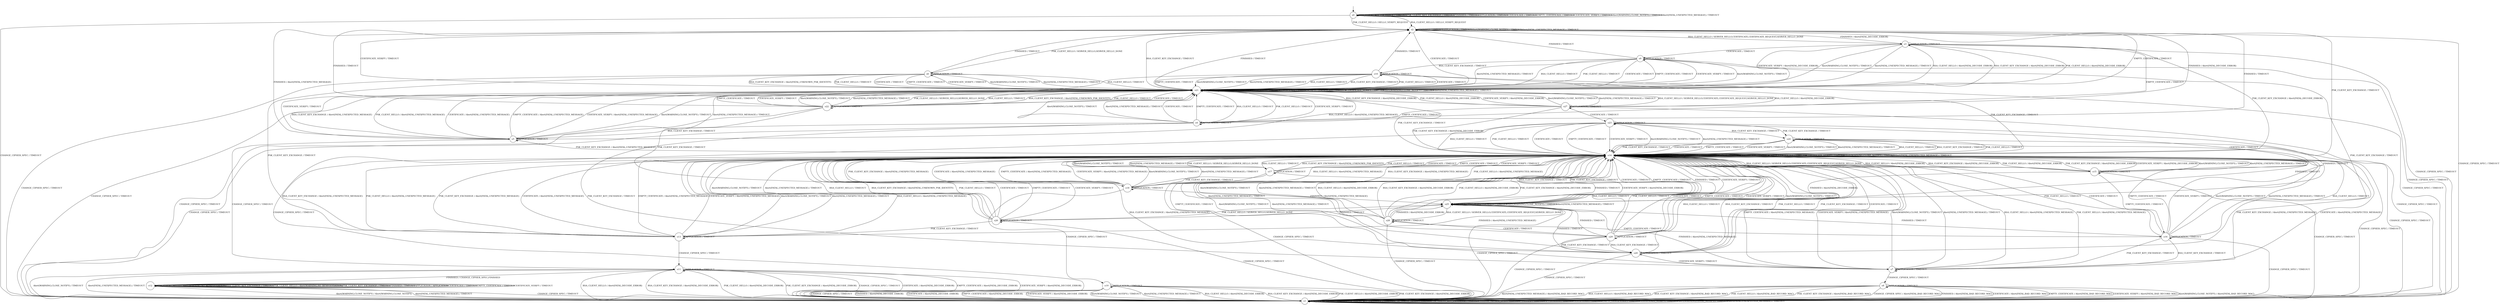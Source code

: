 digraph g {
__start0 [label="" shape="none"];

	s0 [shape="circle" label="s0"];
	s1 [shape="circle" label="s1"];
	s2 [shape="circle" label="s2"];
	s3 [shape="circle" label="s3"];
	s4 [shape="circle" label="s4"];
	s5 [shape="circle" label="s5"];
	s6 [shape="circle" label="s6"];
	s7 [shape="circle" label="s7"];
	s8 [shape="circle" label="s8"];
	s9 [shape="circle" label="s9"];
	s10 [shape="circle" label="s10"];
	s11 [shape="circle" label="s11"];
	s12 [shape="circle" label="s12"];
	s13 [shape="circle" label="s13"];
	s14 [shape="circle" label="s14"];
	s15 [shape="circle" label="s15"];
	s16 [shape="circle" label="s16"];
	s17 [shape="circle" label="s17"];
	s18 [shape="circle" label="s18"];
	s19 [shape="circle" label="s19"];
	s20 [shape="circle" label="s20"];
	s21 [shape="circle" label="s21"];
	s22 [shape="circle" label="s22"];
	s23 [shape="circle" label="s23"];
	s24 [shape="circle" label="s24"];
	s25 [shape="circle" label="s25"];
	s26 [shape="circle" label="s26"];
	s27 [shape="circle" label="s27"];
	s28 [shape="circle" label="s28"];
	s29 [shape="circle" label="s29"];
	s0 -> s2 [label="RSA_CLIENT_HELLO / HELLO_VERIFY_REQUEST"];
	s0 -> s0 [label="RSA_CLIENT_KEY_EXCHANGE / TIMEOUT"];
	s0 -> s2 [label="PSK_CLIENT_HELLO / HELLO_VERIFY_REQUEST"];
	s0 -> s0 [label="PSK_CLIENT_KEY_EXCHANGE / TIMEOUT"];
	s0 -> s1 [label="CHANGE_CIPHER_SPEC / TIMEOUT"];
	s0 -> s0 [label="FINISHED / TIMEOUT"];
	s0 -> s0 [label="APPLICATION / TIMEOUT"];
	s0 -> s0 [label="CERTIFICATE / TIMEOUT"];
	s0 -> s0 [label="EMPTY_CERTIFICATE / TIMEOUT"];
	s0 -> s0 [label="CERTIFICATE_VERIFY / TIMEOUT"];
	s0 -> s0 [label="Alert(WARNING,CLOSE_NOTIFY) / TIMEOUT"];
	s0 -> s0 [label="Alert(FATAL,UNEXPECTED_MESSAGE) / TIMEOUT"];
	s1 -> s1 [label="RSA_CLIENT_HELLO / TIMEOUT"];
	s1 -> s1 [label="RSA_CLIENT_KEY_EXCHANGE / TIMEOUT"];
	s1 -> s1 [label="PSK_CLIENT_HELLO / TIMEOUT"];
	s1 -> s1 [label="PSK_CLIENT_KEY_EXCHANGE / TIMEOUT"];
	s1 -> s1 [label="CHANGE_CIPHER_SPEC / TIMEOUT"];
	s1 -> s1 [label="FINISHED / TIMEOUT"];
	s1 -> s1 [label="APPLICATION / TIMEOUT"];
	s1 -> s1 [label="CERTIFICATE / TIMEOUT"];
	s1 -> s1 [label="EMPTY_CERTIFICATE / TIMEOUT"];
	s1 -> s1 [label="CERTIFICATE_VERIFY / TIMEOUT"];
	s1 -> s1 [label="Alert(WARNING,CLOSE_NOTIFY) / TIMEOUT"];
	s1 -> s1 [label="Alert(FATAL,UNEXPECTED_MESSAGE) / TIMEOUT"];
	s2 -> s3 [label="RSA_CLIENT_HELLO / SERVER_HELLO,CERTIFICATE,CERTIFICATE_REQUEST,SERVER_HELLO_DONE"];
	s2 -> s21 [label="RSA_CLIENT_KEY_EXCHANGE / TIMEOUT"];
	s2 -> s6 [label="PSK_CLIENT_HELLO / SERVER_HELLO,SERVER_HELLO_DONE"];
	s2 -> s14 [label="PSK_CLIENT_KEY_EXCHANGE / TIMEOUT"];
	s2 -> s1 [label="CHANGE_CIPHER_SPEC / TIMEOUT"];
	s2 -> s2 [label="FINISHED / TIMEOUT"];
	s2 -> s2 [label="APPLICATION / TIMEOUT"];
	s2 -> s21 [label="CERTIFICATE / TIMEOUT"];
	s2 -> s21 [label="EMPTY_CERTIFICATE / TIMEOUT"];
	s2 -> s21 [label="CERTIFICATE_VERIFY / TIMEOUT"];
	s2 -> s2 [label="Alert(WARNING,CLOSE_NOTIFY) / TIMEOUT"];
	s2 -> s2 [label="Alert(FATAL,UNEXPECTED_MESSAGE) / TIMEOUT"];
	s3 -> s21 [label="RSA_CLIENT_HELLO / Alert(FATAL,DECODE_ERROR)"];
	s3 -> s21 [label="RSA_CLIENT_KEY_EXCHANGE / Alert(FATAL,DECODE_ERROR)"];
	s3 -> s21 [label="PSK_CLIENT_HELLO / Alert(FATAL,DECODE_ERROR)"];
	s3 -> s14 [label="PSK_CLIENT_KEY_EXCHANGE / Alert(FATAL,DECODE_ERROR)"];
	s3 -> s1 [label="CHANGE_CIPHER_SPEC / TIMEOUT"];
	s3 -> s2 [label="FINISHED / Alert(FATAL,DECODE_ERROR)"];
	s3 -> s3 [label="APPLICATION / TIMEOUT"];
	s3 -> s9 [label="CERTIFICATE / TIMEOUT"];
	s3 -> s4 [label="EMPTY_CERTIFICATE / TIMEOUT"];
	s3 -> s21 [label="CERTIFICATE_VERIFY / Alert(FATAL,DECODE_ERROR)"];
	s3 -> s21 [label="Alert(WARNING,CLOSE_NOTIFY) / TIMEOUT"];
	s3 -> s21 [label="Alert(FATAL,UNEXPECTED_MESSAGE) / TIMEOUT"];
	s4 -> s21 [label="RSA_CLIENT_HELLO / TIMEOUT"];
	s4 -> s5 [label="RSA_CLIENT_KEY_EXCHANGE / TIMEOUT"];
	s4 -> s21 [label="PSK_CLIENT_HELLO / TIMEOUT"];
	s4 -> s7 [label="PSK_CLIENT_KEY_EXCHANGE / TIMEOUT"];
	s4 -> s1 [label="CHANGE_CIPHER_SPEC / TIMEOUT"];
	s4 -> s2 [label="FINISHED / TIMEOUT"];
	s4 -> s4 [label="APPLICATION / TIMEOUT"];
	s4 -> s21 [label="CERTIFICATE / TIMEOUT"];
	s4 -> s21 [label="EMPTY_CERTIFICATE / TIMEOUT"];
	s4 -> s21 [label="CERTIFICATE_VERIFY / TIMEOUT"];
	s4 -> s21 [label="Alert(WARNING,CLOSE_NOTIFY) / TIMEOUT"];
	s4 -> s21 [label="Alert(FATAL,UNEXPECTED_MESSAGE) / TIMEOUT"];
	s5 -> s21 [label="RSA_CLIENT_HELLO / Alert(FATAL,UNEXPECTED_MESSAGE)"];
	s5 -> s21 [label="RSA_CLIENT_KEY_EXCHANGE / Alert(FATAL,UNEXPECTED_MESSAGE)"];
	s5 -> s21 [label="PSK_CLIENT_HELLO / Alert(FATAL,UNEXPECTED_MESSAGE)"];
	s5 -> s14 [label="PSK_CLIENT_KEY_EXCHANGE / Alert(FATAL,UNEXPECTED_MESSAGE)"];
	s5 -> s11 [label="CHANGE_CIPHER_SPEC / TIMEOUT"];
	s5 -> s2 [label="FINISHED / Alert(FATAL,UNEXPECTED_MESSAGE)"];
	s5 -> s5 [label="APPLICATION / TIMEOUT"];
	s5 -> s21 [label="CERTIFICATE / Alert(FATAL,UNEXPECTED_MESSAGE)"];
	s5 -> s21 [label="EMPTY_CERTIFICATE / Alert(FATAL,UNEXPECTED_MESSAGE)"];
	s5 -> s21 [label="CERTIFICATE_VERIFY / Alert(FATAL,UNEXPECTED_MESSAGE)"];
	s5 -> s21 [label="Alert(WARNING,CLOSE_NOTIFY) / TIMEOUT"];
	s5 -> s21 [label="Alert(FATAL,UNEXPECTED_MESSAGE) / TIMEOUT"];
	s6 -> s21 [label="RSA_CLIENT_HELLO / TIMEOUT"];
	s6 -> s21 [label="RSA_CLIENT_KEY_EXCHANGE / Alert(FATAL,UNKNOWN_PSK_IDENTITY)"];
	s6 -> s21 [label="PSK_CLIENT_HELLO / TIMEOUT"];
	s6 -> s13 [label="PSK_CLIENT_KEY_EXCHANGE / TIMEOUT"];
	s6 -> s1 [label="CHANGE_CIPHER_SPEC / TIMEOUT"];
	s6 -> s2 [label="FINISHED / TIMEOUT"];
	s6 -> s6 [label="APPLICATION / TIMEOUT"];
	s6 -> s21 [label="CERTIFICATE / TIMEOUT"];
	s6 -> s21 [label="EMPTY_CERTIFICATE / TIMEOUT"];
	s6 -> s21 [label="CERTIFICATE_VERIFY / TIMEOUT"];
	s6 -> s21 [label="Alert(WARNING,CLOSE_NOTIFY) / TIMEOUT"];
	s6 -> s21 [label="Alert(FATAL,UNEXPECTED_MESSAGE) / TIMEOUT"];
	s7 -> s14 [label="RSA_CLIENT_HELLO / Alert(FATAL,UNEXPECTED_MESSAGE)"];
	s7 -> s14 [label="RSA_CLIENT_KEY_EXCHANGE / Alert(FATAL,UNEXPECTED_MESSAGE)"];
	s7 -> s14 [label="PSK_CLIENT_HELLO / Alert(FATAL,UNEXPECTED_MESSAGE)"];
	s7 -> s14 [label="PSK_CLIENT_KEY_EXCHANGE / Alert(FATAL,UNEXPECTED_MESSAGE)"];
	s7 -> s8 [label="CHANGE_CIPHER_SPEC / TIMEOUT"];
	s7 -> s25 [label="FINISHED / Alert(FATAL,UNEXPECTED_MESSAGE)"];
	s7 -> s7 [label="APPLICATION / TIMEOUT"];
	s7 -> s14 [label="CERTIFICATE / Alert(FATAL,UNEXPECTED_MESSAGE)"];
	s7 -> s14 [label="EMPTY_CERTIFICATE / Alert(FATAL,UNEXPECTED_MESSAGE)"];
	s7 -> s14 [label="CERTIFICATE_VERIFY / Alert(FATAL,UNEXPECTED_MESSAGE)"];
	s7 -> s14 [label="Alert(WARNING,CLOSE_NOTIFY) / TIMEOUT"];
	s7 -> s14 [label="Alert(FATAL,UNEXPECTED_MESSAGE) / TIMEOUT"];
	s8 -> s1 [label="RSA_CLIENT_HELLO / Alert(FATAL,BAD_RECORD_MAC)"];
	s8 -> s1 [label="RSA_CLIENT_KEY_EXCHANGE / Alert(FATAL,BAD_RECORD_MAC)"];
	s8 -> s1 [label="PSK_CLIENT_HELLO / Alert(FATAL,BAD_RECORD_MAC)"];
	s8 -> s1 [label="PSK_CLIENT_KEY_EXCHANGE / Alert(FATAL,BAD_RECORD_MAC)"];
	s8 -> s1 [label="CHANGE_CIPHER_SPEC / Alert(FATAL,BAD_RECORD_MAC)"];
	s8 -> s1 [label="FINISHED / Alert(FATAL,BAD_RECORD_MAC)"];
	s8 -> s8 [label="APPLICATION / TIMEOUT"];
	s8 -> s1 [label="CERTIFICATE / Alert(FATAL,BAD_RECORD_MAC)"];
	s8 -> s1 [label="EMPTY_CERTIFICATE / Alert(FATAL,BAD_RECORD_MAC)"];
	s8 -> s1 [label="CERTIFICATE_VERIFY / Alert(FATAL,BAD_RECORD_MAC)"];
	s8 -> s1 [label="Alert(WARNING,CLOSE_NOTIFY) / Alert(FATAL,BAD_RECORD_MAC)"];
	s8 -> s1 [label="Alert(FATAL,UNEXPECTED_MESSAGE) / Alert(FATAL,BAD_RECORD_MAC)"];
	s9 -> s21 [label="RSA_CLIENT_HELLO / TIMEOUT"];
	s9 -> s10 [label="RSA_CLIENT_KEY_EXCHANGE / TIMEOUT"];
	s9 -> s21 [label="PSK_CLIENT_HELLO / TIMEOUT"];
	s9 -> s20 [label="PSK_CLIENT_KEY_EXCHANGE / TIMEOUT"];
	s9 -> s1 [label="CHANGE_CIPHER_SPEC / TIMEOUT"];
	s9 -> s2 [label="FINISHED / TIMEOUT"];
	s9 -> s9 [label="APPLICATION / TIMEOUT"];
	s9 -> s21 [label="CERTIFICATE / TIMEOUT"];
	s9 -> s21 [label="EMPTY_CERTIFICATE / TIMEOUT"];
	s9 -> s21 [label="CERTIFICATE_VERIFY / TIMEOUT"];
	s9 -> s21 [label="Alert(WARNING,CLOSE_NOTIFY) / TIMEOUT"];
	s9 -> s21 [label="Alert(FATAL,UNEXPECTED_MESSAGE) / TIMEOUT"];
	s10 -> s21 [label="RSA_CLIENT_HELLO / TIMEOUT"];
	s10 -> s21 [label="RSA_CLIENT_KEY_EXCHANGE / TIMEOUT"];
	s10 -> s21 [label="PSK_CLIENT_HELLO / TIMEOUT"];
	s10 -> s14 [label="PSK_CLIENT_KEY_EXCHANGE / TIMEOUT"];
	s10 -> s1 [label="CHANGE_CIPHER_SPEC / TIMEOUT"];
	s10 -> s2 [label="FINISHED / TIMEOUT"];
	s10 -> s10 [label="APPLICATION / TIMEOUT"];
	s10 -> s21 [label="CERTIFICATE / TIMEOUT"];
	s10 -> s21 [label="EMPTY_CERTIFICATE / TIMEOUT"];
	s10 -> s5 [label="CERTIFICATE_VERIFY / TIMEOUT"];
	s10 -> s21 [label="Alert(WARNING,CLOSE_NOTIFY) / TIMEOUT"];
	s10 -> s21 [label="Alert(FATAL,UNEXPECTED_MESSAGE) / TIMEOUT"];
	s11 -> s1 [label="RSA_CLIENT_HELLO / Alert(FATAL,DECODE_ERROR)"];
	s11 -> s1 [label="RSA_CLIENT_KEY_EXCHANGE / Alert(FATAL,DECODE_ERROR)"];
	s11 -> s1 [label="PSK_CLIENT_HELLO / Alert(FATAL,DECODE_ERROR)"];
	s11 -> s1 [label="PSK_CLIENT_KEY_EXCHANGE / Alert(FATAL,DECODE_ERROR)"];
	s11 -> s1 [label="CHANGE_CIPHER_SPEC / TIMEOUT"];
	s11 -> s12 [label="FINISHED / CHANGE_CIPHER_SPEC,FINISHED"];
	s11 -> s11 [label="APPLICATION / TIMEOUT"];
	s11 -> s1 [label="CERTIFICATE / Alert(FATAL,DECODE_ERROR)"];
	s11 -> s1 [label="EMPTY_CERTIFICATE / Alert(FATAL,DECODE_ERROR)"];
	s11 -> s1 [label="CERTIFICATE_VERIFY / Alert(FATAL,DECODE_ERROR)"];
	s11 -> s1 [label="Alert(WARNING,CLOSE_NOTIFY) / TIMEOUT"];
	s11 -> s1 [label="Alert(FATAL,UNEXPECTED_MESSAGE) / TIMEOUT"];
	s12 -> s12 [label="RSA_CLIENT_HELLO / Alert(WARNING,NO_RENEGOTIATION)"];
	s12 -> s12 [label="RSA_CLIENT_KEY_EXCHANGE / TIMEOUT"];
	s12 -> s12 [label="PSK_CLIENT_HELLO / Alert(WARNING,NO_RENEGOTIATION)"];
	s12 -> s12 [label="PSK_CLIENT_KEY_EXCHANGE / TIMEOUT"];
	s12 -> s1 [label="CHANGE_CIPHER_SPEC / TIMEOUT"];
	s12 -> s12 [label="FINISHED / TIMEOUT"];
	s12 -> s12 [label="APPLICATION / APPLICATION"];
	s12 -> s12 [label="CERTIFICATE / TIMEOUT"];
	s12 -> s12 [label="EMPTY_CERTIFICATE / TIMEOUT"];
	s12 -> s12 [label="CERTIFICATE_VERIFY / TIMEOUT"];
	s12 -> s1 [label="Alert(WARNING,CLOSE_NOTIFY) / Alert(WARNING,CLOSE_NOTIFY)"];
	s12 -> s1 [label="Alert(FATAL,UNEXPECTED_MESSAGE) / TIMEOUT"];
	s13 -> s14 [label="RSA_CLIENT_HELLO / Alert(FATAL,UNEXPECTED_MESSAGE)"];
	s13 -> s14 [label="RSA_CLIENT_KEY_EXCHANGE / Alert(FATAL,UNEXPECTED_MESSAGE)"];
	s13 -> s14 [label="PSK_CLIENT_HELLO / Alert(FATAL,UNEXPECTED_MESSAGE)"];
	s13 -> s14 [label="PSK_CLIENT_KEY_EXCHANGE / Alert(FATAL,UNEXPECTED_MESSAGE)"];
	s13 -> s11 [label="CHANGE_CIPHER_SPEC / TIMEOUT"];
	s13 -> s25 [label="FINISHED / Alert(FATAL,UNEXPECTED_MESSAGE)"];
	s13 -> s13 [label="APPLICATION / TIMEOUT"];
	s13 -> s14 [label="CERTIFICATE / Alert(FATAL,UNEXPECTED_MESSAGE)"];
	s13 -> s14 [label="EMPTY_CERTIFICATE / Alert(FATAL,UNEXPECTED_MESSAGE)"];
	s13 -> s14 [label="CERTIFICATE_VERIFY / Alert(FATAL,UNEXPECTED_MESSAGE)"];
	s13 -> s14 [label="Alert(WARNING,CLOSE_NOTIFY) / TIMEOUT"];
	s13 -> s14 [label="Alert(FATAL,UNEXPECTED_MESSAGE) / TIMEOUT"];
	s14 -> s15 [label="RSA_CLIENT_HELLO / SERVER_HELLO,CERTIFICATE,CERTIFICATE_REQUEST,SERVER_HELLO_DONE"];
	s14 -> s14 [label="RSA_CLIENT_KEY_EXCHANGE / TIMEOUT"];
	s14 -> s17 [label="PSK_CLIENT_HELLO / SERVER_HELLO,SERVER_HELLO_DONE"];
	s14 -> s14 [label="PSK_CLIENT_KEY_EXCHANGE / TIMEOUT"];
	s14 -> s1 [label="CHANGE_CIPHER_SPEC / TIMEOUT"];
	s14 -> s25 [label="FINISHED / TIMEOUT"];
	s14 -> s14 [label="APPLICATION / TIMEOUT"];
	s14 -> s14 [label="CERTIFICATE / TIMEOUT"];
	s14 -> s14 [label="EMPTY_CERTIFICATE / TIMEOUT"];
	s14 -> s14 [label="CERTIFICATE_VERIFY / TIMEOUT"];
	s14 -> s14 [label="Alert(WARNING,CLOSE_NOTIFY) / TIMEOUT"];
	s14 -> s14 [label="Alert(FATAL,UNEXPECTED_MESSAGE) / TIMEOUT"];
	s15 -> s14 [label="RSA_CLIENT_HELLO / Alert(FATAL,DECODE_ERROR)"];
	s15 -> s14 [label="RSA_CLIENT_KEY_EXCHANGE / Alert(FATAL,DECODE_ERROR)"];
	s15 -> s14 [label="PSK_CLIENT_HELLO / Alert(FATAL,DECODE_ERROR)"];
	s15 -> s14 [label="PSK_CLIENT_KEY_EXCHANGE / Alert(FATAL,DECODE_ERROR)"];
	s15 -> s1 [label="CHANGE_CIPHER_SPEC / TIMEOUT"];
	s15 -> s25 [label="FINISHED / Alert(FATAL,DECODE_ERROR)"];
	s15 -> s15 [label="APPLICATION / TIMEOUT"];
	s15 -> s23 [label="CERTIFICATE / TIMEOUT"];
	s15 -> s16 [label="EMPTY_CERTIFICATE / TIMEOUT"];
	s15 -> s14 [label="CERTIFICATE_VERIFY / Alert(FATAL,DECODE_ERROR)"];
	s15 -> s14 [label="Alert(WARNING,CLOSE_NOTIFY) / TIMEOUT"];
	s15 -> s14 [label="Alert(FATAL,UNEXPECTED_MESSAGE) / TIMEOUT"];
	s16 -> s14 [label="RSA_CLIENT_HELLO / TIMEOUT"];
	s16 -> s7 [label="RSA_CLIENT_KEY_EXCHANGE / TIMEOUT"];
	s16 -> s14 [label="PSK_CLIENT_HELLO / TIMEOUT"];
	s16 -> s7 [label="PSK_CLIENT_KEY_EXCHANGE / TIMEOUT"];
	s16 -> s1 [label="CHANGE_CIPHER_SPEC / TIMEOUT"];
	s16 -> s25 [label="FINISHED / TIMEOUT"];
	s16 -> s16 [label="APPLICATION / TIMEOUT"];
	s16 -> s14 [label="CERTIFICATE / TIMEOUT"];
	s16 -> s14 [label="EMPTY_CERTIFICATE / TIMEOUT"];
	s16 -> s14 [label="CERTIFICATE_VERIFY / TIMEOUT"];
	s16 -> s14 [label="Alert(WARNING,CLOSE_NOTIFY) / TIMEOUT"];
	s16 -> s14 [label="Alert(FATAL,UNEXPECTED_MESSAGE) / TIMEOUT"];
	s17 -> s14 [label="RSA_CLIENT_HELLO / TIMEOUT"];
	s17 -> s14 [label="RSA_CLIENT_KEY_EXCHANGE / Alert(FATAL,UNKNOWN_PSK_IDENTITY)"];
	s17 -> s14 [label="PSK_CLIENT_HELLO / TIMEOUT"];
	s17 -> s18 [label="PSK_CLIENT_KEY_EXCHANGE / TIMEOUT"];
	s17 -> s1 [label="CHANGE_CIPHER_SPEC / TIMEOUT"];
	s17 -> s25 [label="FINISHED / TIMEOUT"];
	s17 -> s17 [label="APPLICATION / TIMEOUT"];
	s17 -> s14 [label="CERTIFICATE / TIMEOUT"];
	s17 -> s14 [label="EMPTY_CERTIFICATE / TIMEOUT"];
	s17 -> s14 [label="CERTIFICATE_VERIFY / TIMEOUT"];
	s17 -> s14 [label="Alert(WARNING,CLOSE_NOTIFY) / TIMEOUT"];
	s17 -> s14 [label="Alert(FATAL,UNEXPECTED_MESSAGE) / TIMEOUT"];
	s18 -> s14 [label="RSA_CLIENT_HELLO / Alert(FATAL,UNEXPECTED_MESSAGE)"];
	s18 -> s14 [label="RSA_CLIENT_KEY_EXCHANGE / Alert(FATAL,UNEXPECTED_MESSAGE)"];
	s18 -> s14 [label="PSK_CLIENT_HELLO / Alert(FATAL,UNEXPECTED_MESSAGE)"];
	s18 -> s14 [label="PSK_CLIENT_KEY_EXCHANGE / Alert(FATAL,UNEXPECTED_MESSAGE)"];
	s18 -> s19 [label="CHANGE_CIPHER_SPEC / TIMEOUT"];
	s18 -> s25 [label="FINISHED / Alert(FATAL,UNEXPECTED_MESSAGE)"];
	s18 -> s18 [label="APPLICATION / TIMEOUT"];
	s18 -> s14 [label="CERTIFICATE / Alert(FATAL,UNEXPECTED_MESSAGE)"];
	s18 -> s14 [label="EMPTY_CERTIFICATE / Alert(FATAL,UNEXPECTED_MESSAGE)"];
	s18 -> s14 [label="CERTIFICATE_VERIFY / Alert(FATAL,UNEXPECTED_MESSAGE)"];
	s18 -> s14 [label="Alert(WARNING,CLOSE_NOTIFY) / TIMEOUT"];
	s18 -> s14 [label="Alert(FATAL,UNEXPECTED_MESSAGE) / TIMEOUT"];
	s19 -> s1 [label="RSA_CLIENT_HELLO / Alert(FATAL,DECODE_ERROR)"];
	s19 -> s1 [label="RSA_CLIENT_KEY_EXCHANGE / Alert(FATAL,DECODE_ERROR)"];
	s19 -> s1 [label="PSK_CLIENT_HELLO / Alert(FATAL,DECODE_ERROR)"];
	s19 -> s1 [label="PSK_CLIENT_KEY_EXCHANGE / Alert(FATAL,DECODE_ERROR)"];
	s19 -> s1 [label="CHANGE_CIPHER_SPEC / TIMEOUT"];
	s19 -> s1 [label="FINISHED / Alert(FATAL,DECODE_ERROR)"];
	s19 -> s19 [label="APPLICATION / TIMEOUT"];
	s19 -> s1 [label="CERTIFICATE / Alert(FATAL,DECODE_ERROR)"];
	s19 -> s1 [label="EMPTY_CERTIFICATE / Alert(FATAL,DECODE_ERROR)"];
	s19 -> s1 [label="CERTIFICATE_VERIFY / Alert(FATAL,DECODE_ERROR)"];
	s19 -> s1 [label="Alert(WARNING,CLOSE_NOTIFY) / TIMEOUT"];
	s19 -> s1 [label="Alert(FATAL,UNEXPECTED_MESSAGE) / TIMEOUT"];
	s20 -> s14 [label="RSA_CLIENT_HELLO / TIMEOUT"];
	s20 -> s14 [label="RSA_CLIENT_KEY_EXCHANGE / TIMEOUT"];
	s20 -> s14 [label="PSK_CLIENT_HELLO / TIMEOUT"];
	s20 -> s14 [label="PSK_CLIENT_KEY_EXCHANGE / TIMEOUT"];
	s20 -> s1 [label="CHANGE_CIPHER_SPEC / TIMEOUT"];
	s20 -> s25 [label="FINISHED / TIMEOUT"];
	s20 -> s20 [label="APPLICATION / TIMEOUT"];
	s20 -> s14 [label="CERTIFICATE / TIMEOUT"];
	s20 -> s14 [label="EMPTY_CERTIFICATE / TIMEOUT"];
	s20 -> s7 [label="CERTIFICATE_VERIFY / TIMEOUT"];
	s20 -> s14 [label="Alert(WARNING,CLOSE_NOTIFY) / TIMEOUT"];
	s20 -> s14 [label="Alert(FATAL,UNEXPECTED_MESSAGE) / TIMEOUT"];
	s21 -> s27 [label="RSA_CLIENT_HELLO / SERVER_HELLO,CERTIFICATE,CERTIFICATE_REQUEST,SERVER_HELLO_DONE"];
	s21 -> s21 [label="RSA_CLIENT_KEY_EXCHANGE / TIMEOUT"];
	s21 -> s22 [label="PSK_CLIENT_HELLO / SERVER_HELLO,SERVER_HELLO_DONE"];
	s21 -> s14 [label="PSK_CLIENT_KEY_EXCHANGE / TIMEOUT"];
	s21 -> s1 [label="CHANGE_CIPHER_SPEC / TIMEOUT"];
	s21 -> s2 [label="FINISHED / TIMEOUT"];
	s21 -> s21 [label="APPLICATION / TIMEOUT"];
	s21 -> s21 [label="CERTIFICATE / TIMEOUT"];
	s21 -> s21 [label="EMPTY_CERTIFICATE / TIMEOUT"];
	s21 -> s21 [label="CERTIFICATE_VERIFY / TIMEOUT"];
	s21 -> s21 [label="Alert(WARNING,CLOSE_NOTIFY) / TIMEOUT"];
	s21 -> s21 [label="Alert(FATAL,UNEXPECTED_MESSAGE) / TIMEOUT"];
	s22 -> s21 [label="RSA_CLIENT_HELLO / TIMEOUT"];
	s22 -> s21 [label="RSA_CLIENT_KEY_EXCHANGE / Alert(FATAL,UNKNOWN_PSK_IDENTITY)"];
	s22 -> s21 [label="PSK_CLIENT_HELLO / TIMEOUT"];
	s22 -> s18 [label="PSK_CLIENT_KEY_EXCHANGE / TIMEOUT"];
	s22 -> s1 [label="CHANGE_CIPHER_SPEC / TIMEOUT"];
	s22 -> s2 [label="FINISHED / TIMEOUT"];
	s22 -> s22 [label="APPLICATION / TIMEOUT"];
	s22 -> s21 [label="CERTIFICATE / TIMEOUT"];
	s22 -> s21 [label="EMPTY_CERTIFICATE / TIMEOUT"];
	s22 -> s21 [label="CERTIFICATE_VERIFY / TIMEOUT"];
	s22 -> s21 [label="Alert(WARNING,CLOSE_NOTIFY) / TIMEOUT"];
	s22 -> s21 [label="Alert(FATAL,UNEXPECTED_MESSAGE) / TIMEOUT"];
	s23 -> s14 [label="RSA_CLIENT_HELLO / TIMEOUT"];
	s23 -> s24 [label="RSA_CLIENT_KEY_EXCHANGE / TIMEOUT"];
	s23 -> s14 [label="PSK_CLIENT_HELLO / TIMEOUT"];
	s23 -> s24 [label="PSK_CLIENT_KEY_EXCHANGE / TIMEOUT"];
	s23 -> s1 [label="CHANGE_CIPHER_SPEC / TIMEOUT"];
	s23 -> s25 [label="FINISHED / TIMEOUT"];
	s23 -> s23 [label="APPLICATION / TIMEOUT"];
	s23 -> s14 [label="CERTIFICATE / TIMEOUT"];
	s23 -> s14 [label="EMPTY_CERTIFICATE / TIMEOUT"];
	s23 -> s14 [label="CERTIFICATE_VERIFY / TIMEOUT"];
	s23 -> s14 [label="Alert(WARNING,CLOSE_NOTIFY) / TIMEOUT"];
	s23 -> s14 [label="Alert(FATAL,UNEXPECTED_MESSAGE) / TIMEOUT"];
	s24 -> s14 [label="RSA_CLIENT_HELLO / TIMEOUT"];
	s24 -> s14 [label="RSA_CLIENT_KEY_EXCHANGE / TIMEOUT"];
	s24 -> s14 [label="PSK_CLIENT_HELLO / TIMEOUT"];
	s24 -> s14 [label="PSK_CLIENT_KEY_EXCHANGE / TIMEOUT"];
	s24 -> s1 [label="CHANGE_CIPHER_SPEC / TIMEOUT"];
	s24 -> s25 [label="FINISHED / TIMEOUT"];
	s24 -> s24 [label="APPLICATION / TIMEOUT"];
	s24 -> s14 [label="CERTIFICATE / TIMEOUT"];
	s24 -> s14 [label="EMPTY_CERTIFICATE / TIMEOUT"];
	s24 -> s14 [label="CERTIFICATE_VERIFY / TIMEOUT"];
	s24 -> s14 [label="Alert(WARNING,CLOSE_NOTIFY) / TIMEOUT"];
	s24 -> s14 [label="Alert(FATAL,UNEXPECTED_MESSAGE) / TIMEOUT"];
	s25 -> s28 [label="RSA_CLIENT_HELLO / SERVER_HELLO,CERTIFICATE,CERTIFICATE_REQUEST,SERVER_HELLO_DONE"];
	s25 -> s14 [label="RSA_CLIENT_KEY_EXCHANGE / TIMEOUT"];
	s25 -> s26 [label="PSK_CLIENT_HELLO / SERVER_HELLO,SERVER_HELLO_DONE"];
	s25 -> s14 [label="PSK_CLIENT_KEY_EXCHANGE / TIMEOUT"];
	s25 -> s1 [label="CHANGE_CIPHER_SPEC / TIMEOUT"];
	s25 -> s25 [label="FINISHED / TIMEOUT"];
	s25 -> s25 [label="APPLICATION / TIMEOUT"];
	s25 -> s14 [label="CERTIFICATE / TIMEOUT"];
	s25 -> s14 [label="EMPTY_CERTIFICATE / TIMEOUT"];
	s25 -> s14 [label="CERTIFICATE_VERIFY / TIMEOUT"];
	s25 -> s25 [label="Alert(WARNING,CLOSE_NOTIFY) / TIMEOUT"];
	s25 -> s25 [label="Alert(FATAL,UNEXPECTED_MESSAGE) / TIMEOUT"];
	s26 -> s14 [label="RSA_CLIENT_HELLO / TIMEOUT"];
	s26 -> s14 [label="RSA_CLIENT_KEY_EXCHANGE / Alert(FATAL,UNKNOWN_PSK_IDENTITY)"];
	s26 -> s14 [label="PSK_CLIENT_HELLO / TIMEOUT"];
	s26 -> s13 [label="PSK_CLIENT_KEY_EXCHANGE / TIMEOUT"];
	s26 -> s1 [label="CHANGE_CIPHER_SPEC / TIMEOUT"];
	s26 -> s25 [label="FINISHED / TIMEOUT"];
	s26 -> s26 [label="APPLICATION / TIMEOUT"];
	s26 -> s14 [label="CERTIFICATE / TIMEOUT"];
	s26 -> s14 [label="EMPTY_CERTIFICATE / TIMEOUT"];
	s26 -> s14 [label="CERTIFICATE_VERIFY / TIMEOUT"];
	s26 -> s14 [label="Alert(WARNING,CLOSE_NOTIFY) / TIMEOUT"];
	s26 -> s14 [label="Alert(FATAL,UNEXPECTED_MESSAGE) / TIMEOUT"];
	s27 -> s21 [label="RSA_CLIENT_HELLO / Alert(FATAL,DECODE_ERROR)"];
	s27 -> s21 [label="RSA_CLIENT_KEY_EXCHANGE / Alert(FATAL,DECODE_ERROR)"];
	s27 -> s21 [label="PSK_CLIENT_HELLO / Alert(FATAL,DECODE_ERROR)"];
	s27 -> s14 [label="PSK_CLIENT_KEY_EXCHANGE / Alert(FATAL,DECODE_ERROR)"];
	s27 -> s1 [label="CHANGE_CIPHER_SPEC / TIMEOUT"];
	s27 -> s2 [label="FINISHED / Alert(FATAL,DECODE_ERROR)"];
	s27 -> s27 [label="APPLICATION / TIMEOUT"];
	s27 -> s23 [label="CERTIFICATE / TIMEOUT"];
	s27 -> s4 [label="EMPTY_CERTIFICATE / TIMEOUT"];
	s27 -> s21 [label="CERTIFICATE_VERIFY / Alert(FATAL,DECODE_ERROR)"];
	s27 -> s21 [label="Alert(WARNING,CLOSE_NOTIFY) / TIMEOUT"];
	s27 -> s21 [label="Alert(FATAL,UNEXPECTED_MESSAGE) / TIMEOUT"];
	s28 -> s14 [label="RSA_CLIENT_HELLO / Alert(FATAL,DECODE_ERROR)"];
	s28 -> s14 [label="RSA_CLIENT_KEY_EXCHANGE / Alert(FATAL,DECODE_ERROR)"];
	s28 -> s14 [label="PSK_CLIENT_HELLO / Alert(FATAL,DECODE_ERROR)"];
	s28 -> s14 [label="PSK_CLIENT_KEY_EXCHANGE / Alert(FATAL,DECODE_ERROR)"];
	s28 -> s1 [label="CHANGE_CIPHER_SPEC / TIMEOUT"];
	s28 -> s25 [label="FINISHED / Alert(FATAL,DECODE_ERROR)"];
	s28 -> s28 [label="APPLICATION / TIMEOUT"];
	s28 -> s29 [label="CERTIFICATE / TIMEOUT"];
	s28 -> s16 [label="EMPTY_CERTIFICATE / TIMEOUT"];
	s28 -> s14 [label="CERTIFICATE_VERIFY / Alert(FATAL,DECODE_ERROR)"];
	s28 -> s14 [label="Alert(WARNING,CLOSE_NOTIFY) / TIMEOUT"];
	s28 -> s14 [label="Alert(FATAL,UNEXPECTED_MESSAGE) / TIMEOUT"];
	s29 -> s14 [label="RSA_CLIENT_HELLO / TIMEOUT"];
	s29 -> s20 [label="RSA_CLIENT_KEY_EXCHANGE / TIMEOUT"];
	s29 -> s14 [label="PSK_CLIENT_HELLO / TIMEOUT"];
	s29 -> s20 [label="PSK_CLIENT_KEY_EXCHANGE / TIMEOUT"];
	s29 -> s1 [label="CHANGE_CIPHER_SPEC / TIMEOUT"];
	s29 -> s25 [label="FINISHED / TIMEOUT"];
	s29 -> s29 [label="APPLICATION / TIMEOUT"];
	s29 -> s14 [label="CERTIFICATE / TIMEOUT"];
	s29 -> s14 [label="EMPTY_CERTIFICATE / TIMEOUT"];
	s29 -> s14 [label="CERTIFICATE_VERIFY / TIMEOUT"];
	s29 -> s14 [label="Alert(WARNING,CLOSE_NOTIFY) / TIMEOUT"];
	s29 -> s14 [label="Alert(FATAL,UNEXPECTED_MESSAGE) / TIMEOUT"];

__start0 -> s0;
}

